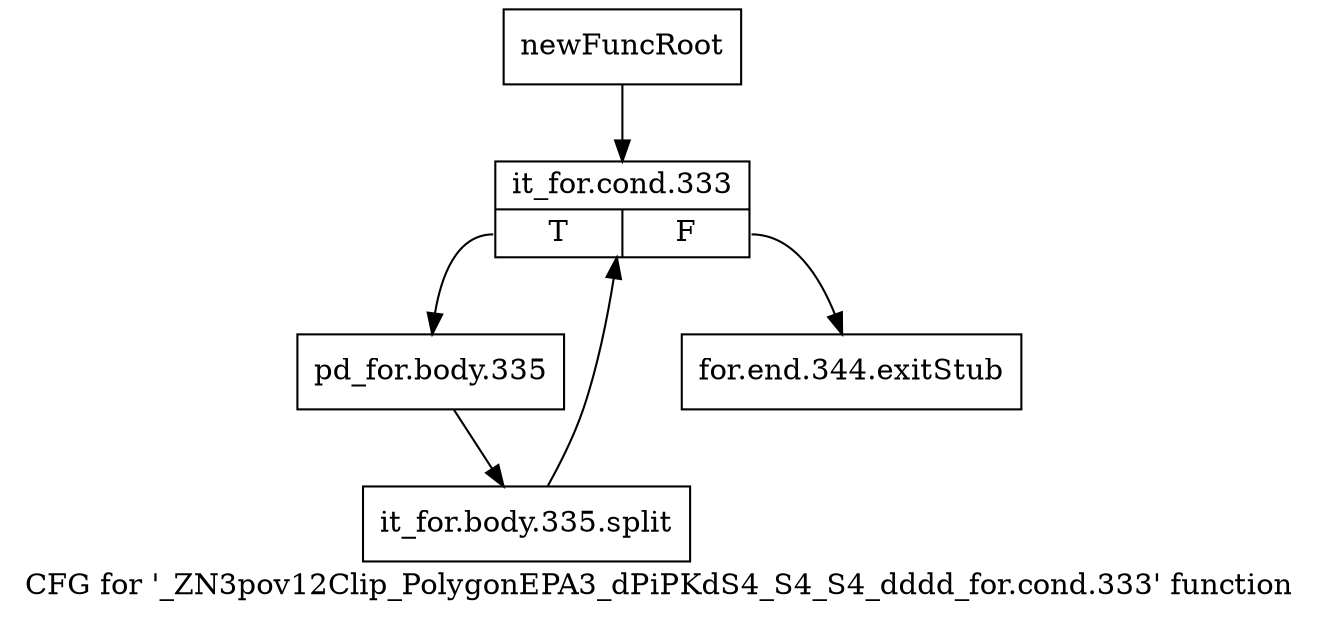 digraph "CFG for '_ZN3pov12Clip_PolygonEPA3_dPiPKdS4_S4_S4_dddd_for.cond.333' function" {
	label="CFG for '_ZN3pov12Clip_PolygonEPA3_dPiPKdS4_S4_S4_dddd_for.cond.333' function";

	Node0x2e02540 [shape=record,label="{newFuncRoot}"];
	Node0x2e02540 -> Node0x2e025e0;
	Node0x2e02590 [shape=record,label="{for.end.344.exitStub}"];
	Node0x2e025e0 [shape=record,label="{it_for.cond.333|{<s0>T|<s1>F}}"];
	Node0x2e025e0:s0 -> Node0x2e02630;
	Node0x2e025e0:s1 -> Node0x2e02590;
	Node0x2e02630 [shape=record,label="{pd_for.body.335}"];
	Node0x2e02630 -> Node0x39c2c00;
	Node0x39c2c00 [shape=record,label="{it_for.body.335.split}"];
	Node0x39c2c00 -> Node0x2e025e0;
}
